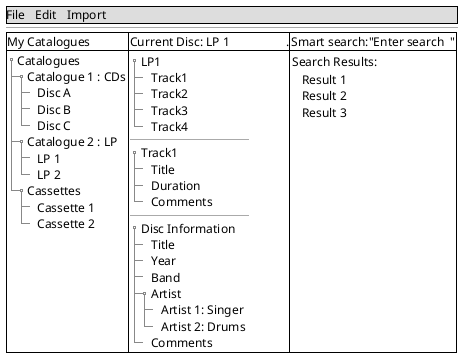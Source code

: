 @startuml
salt
{
    {* File | Edit | Import}
    --
    {#
    My Catalogues | Current Disc: LP 1                  .| Smart search:"Enter search  "
        {T
         + Catalogues
          ++ Catalogue 1 : CDs
           +++ Disc A
           +++ Disc B
           +++ Disc C
          ++ Catalogue 2 : LP
           +++ LP 1
           +++ LP 2
          ++ Cassettes
           +++ Cassette 1
           +++ Cassette 2
        } | {
              {T
                + LP1
                ++ Track1
                ++ Track2
                ++ Track3
                ++ Track4
              }
             --
             {T
               +Track1
                ++ Title
                ++ Duration
                ++ Comments
             }
             --
             {T
               +Disc Information
                ++ Title
                ++ Year
                ++ Band
                ++ Artist
                 +++ Artist 1: Singer
                 +++ Artist 2: Drums
                ++ Comments
             }

           } | { Search Results:
              {T
                + Result 1
                + Result 2
                + Result 3
              }
             }
    }

}
@enduml